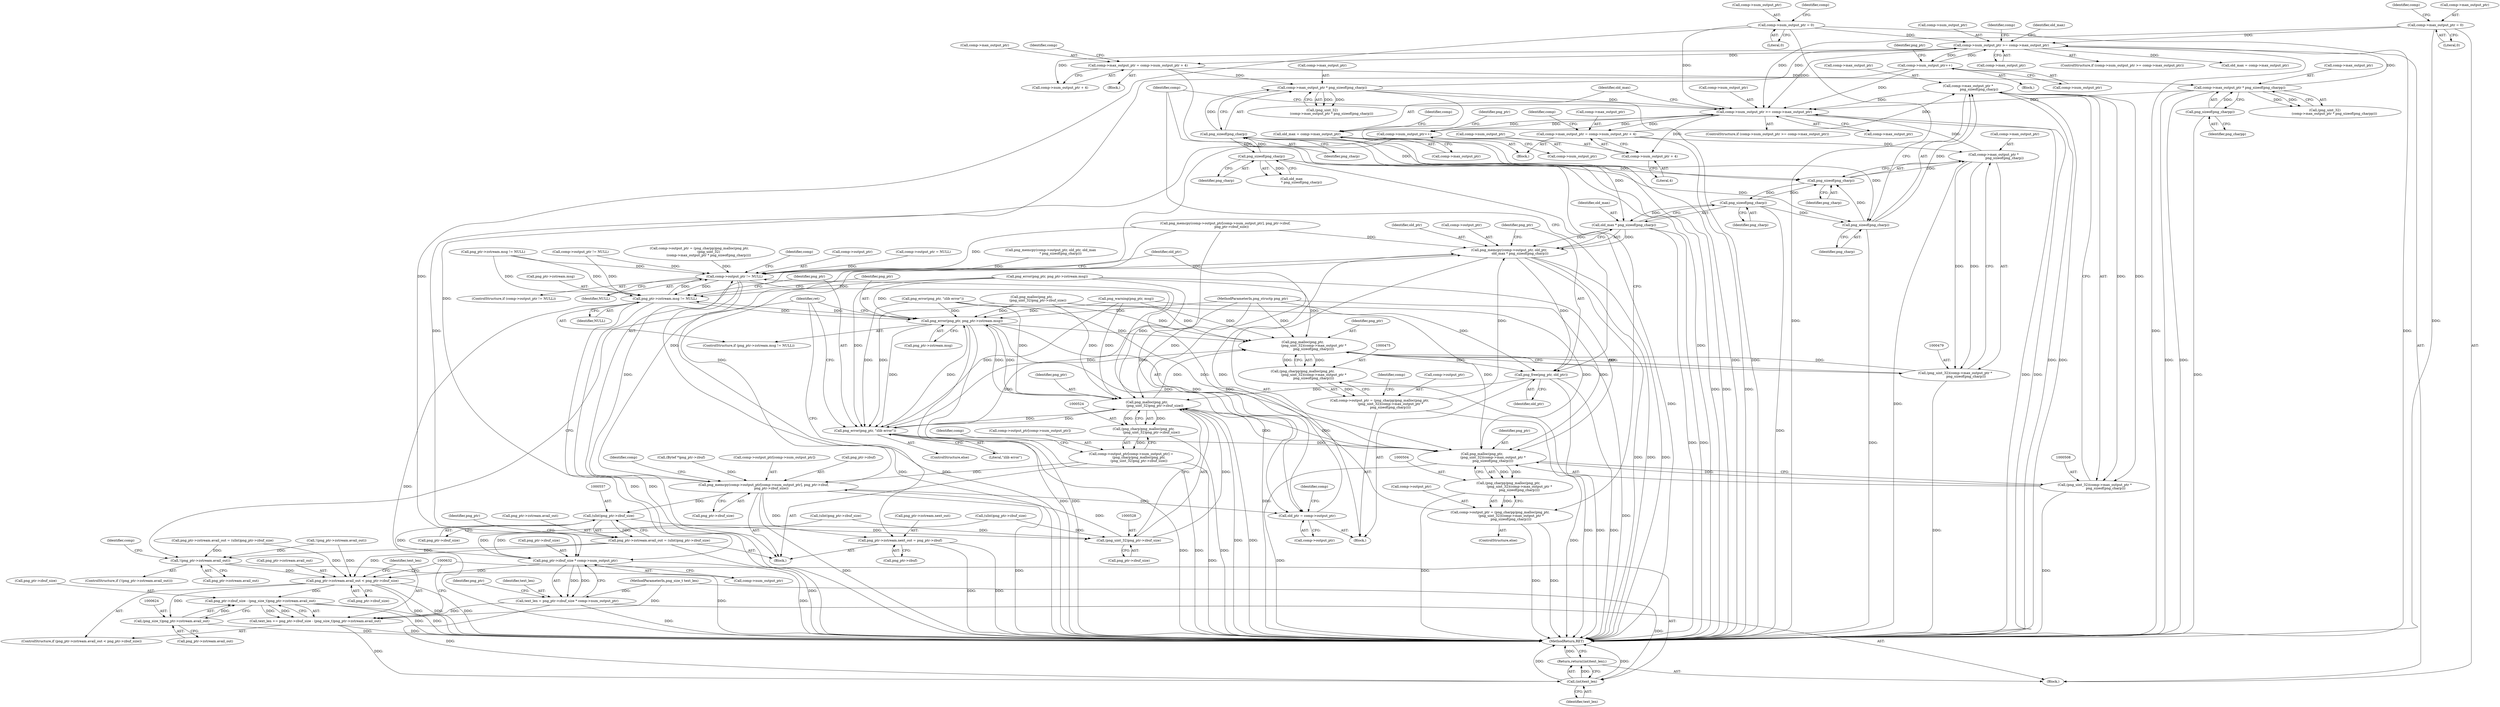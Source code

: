 digraph "0_Chrome_7f3d85b096f66870a15b37c2f40b219b2e292693_30@API" {
"1000509" [label="(Call,comp->max_output_ptr *\n                     png_sizeof(png_charp))"];
"1000448" [label="(Call,comp->max_output_ptr = comp->num_output_ptr + 4)"];
"1000434" [label="(Call,comp->num_output_ptr >= comp->max_output_ptr)"];
"1000128" [label="(Call,comp->num_output_ptr = 0)"];
"1000546" [label="(Call,comp->num_output_ptr++)"];
"1000381" [label="(Call,comp->num_output_ptr++)"];
"1000269" [label="(Call,comp->num_output_ptr >= comp->max_output_ptr)"];
"1000315" [label="(Call,comp->max_output_ptr * png_sizeof(png_charpp))"];
"1000283" [label="(Call,comp->max_output_ptr = comp->num_output_ptr + 4)"];
"1000319" [label="(Call,png_sizeof(png_charpp))"];
"1000133" [label="(Call,comp->max_output_ptr = 0)"];
"1000344" [label="(Call,comp->max_output_ptr * png_sizeof(png_charp))"];
"1000348" [label="(Call,png_sizeof(png_charp))"];
"1000328" [label="(Call,png_sizeof(png_charp))"];
"1000480" [label="(Call,comp->max_output_ptr *\n                     png_sizeof(png_charp))"];
"1000484" [label="(Call,png_sizeof(png_charp))"];
"1000493" [label="(Call,png_sizeof(png_charp))"];
"1000513" [label="(Call,png_sizeof(png_charp))"];
"1000509" [label="(Call,comp->max_output_ptr *\n                     png_sizeof(png_charp))"];
"1000443" [label="(Call,old_max = comp->max_output_ptr)"];
"1000491" [label="(Call,old_max * png_sizeof(png_charp))"];
"1000486" [label="(Call,png_memcpy(comp->output_ptr, old_ptr,\n                     old_max * png_sizeof(png_charp)))"];
"1000458" [label="(Call,comp->output_ptr != NULL)"];
"1000465" [label="(Call,old_ptr = comp->output_ptr)"];
"1000577" [label="(Call,png_ptr->zstream.msg != NULL)"];
"1000584" [label="(Call,png_error(png_ptr, png_ptr->zstream.msg))"];
"1000476" [label="(Call,png_malloc(png_ptr,\n                     (png_uint_32)(comp->max_output_ptr *\n                     png_sizeof(png_charp))))"];
"1000474" [label="(Call,(png_charpp)png_malloc(png_ptr,\n                     (png_uint_32)(comp->max_output_ptr *\n                     png_sizeof(png_charp))))"];
"1000470" [label="(Call,comp->output_ptr = (png_charpp)png_malloc(png_ptr,\n                     (png_uint_32)(comp->max_output_ptr *\n                     png_sizeof(png_charp))))"];
"1000495" [label="(Call,png_free(png_ptr, old_ptr))"];
"1000525" [label="(Call,png_malloc(png_ptr,\n               (png_uint_32)png_ptr->zbuf_size))"];
"1000505" [label="(Call,png_malloc(png_ptr,\n                     (png_uint_32)(comp->max_output_ptr *\n                     png_sizeof(png_charp))))"];
"1000503" [label="(Call,(png_charpp)png_malloc(png_ptr,\n                     (png_uint_32)(comp->max_output_ptr *\n                     png_sizeof(png_charp))))"];
"1000499" [label="(Call,comp->output_ptr = (png_charpp)png_malloc(png_ptr,\n                     (png_uint_32)(comp->max_output_ptr *\n                     png_sizeof(png_charp))))"];
"1000523" [label="(Call,(png_charp)png_malloc(png_ptr,\n               (png_uint_32)png_ptr->zbuf_size))"];
"1000515" [label="(Call,comp->output_ptr[comp->num_output_ptr] =\n               (png_charp)png_malloc(png_ptr,\n               (png_uint_32)png_ptr->zbuf_size))"];
"1000532" [label="(Call,png_memcpy(comp->output_ptr[comp->num_output_ptr], png_ptr->zbuf,\n               png_ptr->zbuf_size))"];
"1000556" [label="(Call,(uInt)png_ptr->zbuf_size)"];
"1000527" [label="(Call,(png_uint_32)png_ptr->zbuf_size)"];
"1000550" [label="(Call,png_ptr->zstream.avail_out = (uInt)png_ptr->zbuf_size)"];
"1000426" [label="(Call,!(png_ptr->zstream.avail_out))"];
"1000608" [label="(Call,png_ptr->zstream.avail_out < png_ptr->zbuf_size)"];
"1000619" [label="(Call,png_ptr->zbuf_size - (png_size_t)png_ptr->zstream.avail_out)"];
"1000617" [label="(Call,text_len += png_ptr->zbuf_size - (png_size_t)png_ptr->zstream.avail_out)"];
"1000631" [label="(Call,(int)text_len)"];
"1000630" [label="(Return,return((int)text_len);)"];
"1000623" [label="(Call,(png_size_t)png_ptr->zstream.avail_out)"];
"1000600" [label="(Call,png_ptr->zbuf_size * comp->num_output_ptr)"];
"1000598" [label="(Call,text_len = png_ptr->zbuf_size * comp->num_output_ptr)"];
"1000561" [label="(Call,png_ptr->zstream.next_out = png_ptr->zbuf)"];
"1000592" [label="(Call,png_error(png_ptr, \"zlib error\"))"];
"1000478" [label="(Call,(png_uint_32)(comp->max_output_ptr *\n                     png_sizeof(png_charp)))"];
"1000507" [label="(Call,(png_uint_32)(comp->max_output_ptr *\n                     png_sizeof(png_charp)))"];
"1000452" [label="(Call,comp->num_output_ptr + 4)"];
"1000457" [label="(ControlStructure,if (comp->output_ptr != NULL))"];
"1000287" [label="(Call,comp->num_output_ptr + 4)"];
"1000600" [label="(Call,png_ptr->zbuf_size * comp->num_output_ptr)"];
"1000592" [label="(Call,png_error(png_ptr, \"zlib error\"))"];
"1000609" [label="(Call,png_ptr->zstream.avail_out)"];
"1000315" [label="(Call,comp->max_output_ptr * png_sizeof(png_charpp))"];
"1000316" [label="(Call,comp->max_output_ptr)"];
"1000499" [label="(Call,comp->output_ptr = (png_charpp)png_malloc(png_ptr,\n                     (png_uint_32)(comp->max_output_ptr *\n                     png_sizeof(png_charp))))"];
"1000556" [label="(Call,(uInt)png_ptr->zbuf_size)"];
"1000465" [label="(Call,old_ptr = comp->output_ptr)"];
"1000320" [label="(Identifier,png_charpp)"];
"1000345" [label="(Call,comp->max_output_ptr)"];
"1000328" [label="(Call,png_sizeof(png_charp))"];
"1000293" [label="(Call,comp->output_ptr != NULL)"];
"1000593" [label="(Identifier,png_ptr)"];
"1000562" [label="(Call,png_ptr->zstream.next_out)"];
"1000630" [label="(Return,return((int)text_len);)"];
"1000543" [label="(Call,png_ptr->zbuf_size)"];
"1000509" [label="(Call,comp->max_output_ptr *\n                     png_sizeof(png_charp))"];
"1000463" [label="(Block,)"];
"1000625" [label="(Call,png_ptr->zstream.avail_out)"];
"1000584" [label="(Call,png_error(png_ptr, png_ptr->zstream.msg))"];
"1000497" [label="(Identifier,old_ptr)"];
"1000284" [label="(Call,comp->max_output_ptr)"];
"1000631" [label="(Call,(int)text_len)"];
"1000535" [label="(Identifier,comp)"];
"1000334" [label="(Call,comp->output_ptr = (png_charpp)png_malloc(png_ptr,\n                  (png_uint_32)\n                  (comp->max_output_ptr * png_sizeof(png_charp))))"];
"1000276" [label="(Block,)"];
"1000295" [label="(Identifier,comp)"];
"1000425" [label="(ControlStructure,if (!(png_ptr->zstream.avail_out)))"];
"1000478" [label="(Call,(png_uint_32)(comp->max_output_ptr *\n                     png_sizeof(png_charp)))"];
"1000614" [label="(Call,png_ptr->zbuf_size)"];
"1000329" [label="(Identifier,png_charp)"];
"1000525" [label="(Call,png_malloc(png_ptr,\n               (png_uint_32)png_ptr->zbuf_size))"];
"1000498" [label="(ControlStructure,else)"];
"1000385" [label="(Call,png_ptr->zstream.avail_out = (uInt)png_ptr->zbuf_size)"];
"1000273" [label="(Call,comp->max_output_ptr)"];
"1000547" [label="(Call,comp->num_output_ptr)"];
"1000481" [label="(Call,comp->max_output_ptr)"];
"1000532" [label="(Call,png_memcpy(comp->output_ptr[comp->num_output_ptr], png_ptr->zbuf,\n               png_ptr->zbuf_size))"];
"1000488" [label="(Identifier,comp)"];
"1000529" [label="(Call,png_ptr->zbuf_size)"];
"1000458" [label="(Call,comp->output_ptr != NULL)"];
"1000467" [label="(Call,comp->output_ptr)"];
"1000548" [label="(Identifier,comp)"];
"1000550" [label="(Call,png_ptr->zstream.avail_out = (uInt)png_ptr->zbuf_size)"];
"1000558" [label="(Call,png_ptr->zbuf_size)"];
"1000501" [label="(Identifier,comp)"];
"1000321" [label="(Call,png_memcpy(comp->output_ptr, old_ptr, old_max\n                   * png_sizeof(png_charp)))"];
"1000523" [label="(Call,(png_charp)png_malloc(png_ptr,\n               (png_uint_32)png_ptr->zbuf_size))"];
"1000618" [label="(Identifier,text_len)"];
"1000633" [label="(Identifier,text_len)"];
"1000617" [label="(Call,text_len += png_ptr->zbuf_size - (png_size_t)png_ptr->zstream.avail_out)"];
"1000441" [label="(Block,)"];
"1000466" [label="(Identifier,old_ptr)"];
"1000496" [label="(Identifier,png_ptr)"];
"1000526" [label="(Identifier,png_ptr)"];
"1000527" [label="(Call,(png_uint_32)png_ptr->zbuf_size)"];
"1000561" [label="(Call,png_ptr->zstream.next_out = png_ptr->zbuf)"];
"1000367" [label="(Call,png_memcpy(comp->output_ptr[comp->num_output_ptr], png_ptr->zbuf,\n            png_ptr->zbuf_size))"];
"1000342" [label="(Call,(png_uint_32)\n                  (comp->max_output_ptr * png_sizeof(png_charp)))"];
"1000491" [label="(Call,old_max * png_sizeof(png_charp))"];
"1000599" [label="(Identifier,text_len)"];
"1000432" [label="(Block,)"];
"1000551" [label="(Call,png_ptr->zstream.avail_out)"];
"1000477" [label="(Identifier,png_ptr)"];
"1000433" [label="(ControlStructure,if (comp->num_output_ptr >= comp->max_output_ptr))"];
"1000493" [label="(Call,png_sizeof(png_charp))"];
"1000353" [label="(Identifier,comp)"];
"1000510" [label="(Call,comp->max_output_ptr)"];
"1000476" [label="(Call,png_malloc(png_ptr,\n                     (png_uint_32)(comp->max_output_ptr *\n                     png_sizeof(png_charp))))"];
"1000578" [label="(Call,png_ptr->zstream.msg)"];
"1000444" [label="(Identifier,old_max)"];
"1000267" [label="(Block,)"];
"1000348" [label="(Call,png_sizeof(png_charp))"];
"1000494" [label="(Identifier,png_charp)"];
"1000462" [label="(Identifier,NULL)"];
"1000326" [label="(Call,old_max\n                   * png_sizeof(png_charp))"];
"1000382" [label="(Call,comp->num_output_ptr)"];
"1000619" [label="(Call,png_ptr->zbuf_size - (png_size_t)png_ptr->zstream.avail_out)"];
"1000221" [label="(Call,(Bytef *)png_ptr->zbuf)"];
"1000121" [label="(MethodParameterIn,png_structp png_ptr)"];
"1000456" [label="(Literal,4)"];
"1000567" [label="(Call,png_ptr->zbuf)"];
"1000585" [label="(Identifier,png_ptr)"];
"1000474" [label="(Call,(png_charpp)png_malloc(png_ptr,\n                     (png_uint_32)(comp->max_output_ptr *\n                     png_sizeof(png_charp))))"];
"1000129" [label="(Call,comp->num_output_ptr)"];
"1000601" [label="(Call,png_ptr->zbuf_size)"];
"1000344" [label="(Call,comp->max_output_ptr * png_sizeof(png_charp))"];
"1000128" [label="(Call,comp->num_output_ptr = 0)"];
"1000268" [label="(ControlStructure,if (comp->num_output_ptr >= comp->max_output_ptr))"];
"1000553" [label="(Identifier,png_ptr)"];
"1000443" [label="(Call,old_max = comp->max_output_ptr)"];
"1000533" [label="(Call,comp->output_ptr[comp->num_output_ptr])"];
"1000577" [label="(Call,png_ptr->zstream.msg != NULL)"];
"1000486" [label="(Call,png_memcpy(comp->output_ptr, old_ptr,\n                     old_max * png_sizeof(png_charp)))"];
"1000249" [label="(Call,png_error(png_ptr, png_ptr->zstream.msg))"];
"1000485" [label="(Identifier,png_charp)"];
"1000506" [label="(Identifier,png_ptr)"];
"1000515" [label="(Call,comp->output_ptr[comp->num_output_ptr] =\n               (png_charp)png_malloc(png_ptr,\n               (png_uint_32)png_ptr->zbuf_size))"];
"1000604" [label="(Call,comp->num_output_ptr)"];
"1000518" [label="(Identifier,comp)"];
"1000503" [label="(Call,(png_charpp)png_malloc(png_ptr,\n                     (png_uint_32)(comp->max_output_ptr *\n                     png_sizeof(png_charp))))"];
"1000583" [label="(Identifier,NULL)"];
"1000140" [label="(Identifier,comp)"];
"1000257" [label="(Call,png_error(png_ptr, \"zlib error\"))"];
"1000471" [label="(Call,comp->output_ptr)"];
"1000427" [label="(Call,png_ptr->zstream.avail_out)"];
"1000546" [label="(Call,comp->num_output_ptr++)"];
"1000620" [label="(Call,png_ptr->zbuf_size)"];
"1000449" [label="(Call,comp->max_output_ptr)"];
"1000470" [label="(Call,comp->output_ptr = (png_charpp)png_malloc(png_ptr,\n                     (png_uint_32)(comp->max_output_ptr *\n                     png_sizeof(png_charp))))"];
"1000137" [label="(Literal,0)"];
"1000436" [label="(Identifier,comp)"];
"1000381" [label="(Call,comp->num_output_ptr++)"];
"1000634" [label="(MethodReturn,RET)"];
"1000507" [label="(Call,(png_uint_32)(comp->max_output_ptr *\n                     png_sizeof(png_charp)))"];
"1000319" [label="(Call,png_sizeof(png_charpp))"];
"1000564" [label="(Identifier,png_ptr)"];
"1000586" [label="(Call,png_ptr->zstream.msg)"];
"1000495" [label="(Call,png_free(png_ptr, old_ptr))"];
"1000445" [label="(Call,comp->max_output_ptr)"];
"1000623" [label="(Call,(png_size_t)png_ptr->zstream.avail_out)"];
"1000349" [label="(Identifier,png_charp)"];
"1000490" [label="(Identifier,old_ptr)"];
"1000210" [label="(Call,(uInt)png_ptr->zbuf_size)"];
"1000391" [label="(Call,(uInt)png_ptr->zbuf_size)"];
"1000126" [label="(Block,)"];
"1000279" [label="(Identifier,old_max)"];
"1000434" [label="(Call,comp->num_output_ptr >= comp->max_output_ptr)"];
"1000598" [label="(Call,text_len = png_ptr->zbuf_size * comp->num_output_ptr)"];
"1000135" [label="(Identifier,comp)"];
"1000459" [label="(Call,comp->output_ptr)"];
"1000269" [label="(Call,comp->num_output_ptr >= comp->max_output_ptr)"];
"1000448" [label="(Call,comp->max_output_ptr = comp->num_output_ptr + 4)"];
"1000138" [label="(Call,comp->output_ptr = NULL)"];
"1000438" [label="(Call,comp->max_output_ptr)"];
"1000450" [label="(Identifier,comp)"];
"1000261" [label="(Call,!(png_ptr->zstream.avail_out))"];
"1000516" [label="(Call,comp->output_ptr[comp->num_output_ptr])"];
"1000278" [label="(Call,old_max = comp->max_output_ptr)"];
"1000426" [label="(Call,!(png_ptr->zstream.avail_out))"];
"1000360" [label="(Call,png_malloc(png_ptr,\n            (png_uint_32)png_ptr->zbuf_size))"];
"1000472" [label="(Identifier,comp)"];
"1000453" [label="(Call,comp->num_output_ptr)"];
"1000270" [label="(Call,comp->num_output_ptr)"];
"1000514" [label="(Identifier,png_charp)"];
"1000313" [label="(Call,(png_uint_32)\n                  (comp->max_output_ptr * png_sizeof(png_charpp)))"];
"1000607" [label="(ControlStructure,if (png_ptr->zstream.avail_out < png_ptr->zbuf_size))"];
"1000435" [label="(Call,comp->num_output_ptr)"];
"1000594" [label="(Literal,\"zlib error\")"];
"1000388" [label="(Identifier,png_ptr)"];
"1000242" [label="(Call,png_ptr->zstream.msg != NULL)"];
"1000591" [label="(ControlStructure,else)"];
"1000596" [label="(Identifier,ret)"];
"1000608" [label="(Call,png_ptr->zstream.avail_out < png_ptr->zbuf_size)"];
"1000132" [label="(Literal,0)"];
"1000487" [label="(Call,comp->output_ptr)"];
"1000540" [label="(Call,png_ptr->zbuf)"];
"1000460" [label="(Identifier,comp)"];
"1000505" [label="(Call,png_malloc(png_ptr,\n                     (png_uint_32)(comp->max_output_ptr *\n                     png_sizeof(png_charp))))"];
"1000492" [label="(Identifier,old_max)"];
"1000500" [label="(Call,comp->output_ptr)"];
"1000480" [label="(Call,comp->max_output_ptr *\n                     png_sizeof(png_charp))"];
"1000283" [label="(Call,comp->max_output_ptr = comp->num_output_ptr + 4)"];
"1000123" [label="(MethodParameterIn,png_size_t text_len)"];
"1000133" [label="(Call,comp->max_output_ptr = 0)"];
"1000484" [label="(Call,png_sizeof(png_charp))"];
"1000576" [label="(ControlStructure,if (png_ptr->zstream.msg != NULL))"];
"1000611" [label="(Identifier,png_ptr)"];
"1000183" [label="(Call,png_warning(png_ptr, msg))"];
"1000134" [label="(Call,comp->max_output_ptr)"];
"1000513" [label="(Call,png_sizeof(png_charp))"];
"1000452" [label="(Call,comp->num_output_ptr + 4)"];
"1000509" -> "1000507"  [label="AST: "];
"1000509" -> "1000513"  [label="CFG: "];
"1000510" -> "1000509"  [label="AST: "];
"1000513" -> "1000509"  [label="AST: "];
"1000507" -> "1000509"  [label="CFG: "];
"1000509" -> "1000634"  [label="DDG: "];
"1000509" -> "1000634"  [label="DDG: "];
"1000509" -> "1000434"  [label="DDG: "];
"1000509" -> "1000507"  [label="DDG: "];
"1000509" -> "1000507"  [label="DDG: "];
"1000448" -> "1000509"  [label="DDG: "];
"1000513" -> "1000509"  [label="DDG: "];
"1000448" -> "1000441"  [label="AST: "];
"1000448" -> "1000452"  [label="CFG: "];
"1000449" -> "1000448"  [label="AST: "];
"1000452" -> "1000448"  [label="AST: "];
"1000460" -> "1000448"  [label="CFG: "];
"1000448" -> "1000634"  [label="DDG: "];
"1000434" -> "1000448"  [label="DDG: "];
"1000448" -> "1000480"  [label="DDG: "];
"1000434" -> "1000433"  [label="AST: "];
"1000434" -> "1000438"  [label="CFG: "];
"1000435" -> "1000434"  [label="AST: "];
"1000438" -> "1000434"  [label="AST: "];
"1000444" -> "1000434"  [label="CFG: "];
"1000518" -> "1000434"  [label="CFG: "];
"1000434" -> "1000634"  [label="DDG: "];
"1000434" -> "1000634"  [label="DDG: "];
"1000128" -> "1000434"  [label="DDG: "];
"1000546" -> "1000434"  [label="DDG: "];
"1000381" -> "1000434"  [label="DDG: "];
"1000315" -> "1000434"  [label="DDG: "];
"1000133" -> "1000434"  [label="DDG: "];
"1000269" -> "1000434"  [label="DDG: "];
"1000344" -> "1000434"  [label="DDG: "];
"1000480" -> "1000434"  [label="DDG: "];
"1000434" -> "1000443"  [label="DDG: "];
"1000434" -> "1000452"  [label="DDG: "];
"1000434" -> "1000546"  [label="DDG: "];
"1000128" -> "1000126"  [label="AST: "];
"1000128" -> "1000132"  [label="CFG: "];
"1000129" -> "1000128"  [label="AST: "];
"1000132" -> "1000128"  [label="AST: "];
"1000135" -> "1000128"  [label="CFG: "];
"1000128" -> "1000634"  [label="DDG: "];
"1000128" -> "1000269"  [label="DDG: "];
"1000128" -> "1000600"  [label="DDG: "];
"1000546" -> "1000432"  [label="AST: "];
"1000546" -> "1000547"  [label="CFG: "];
"1000547" -> "1000546"  [label="AST: "];
"1000553" -> "1000546"  [label="CFG: "];
"1000546" -> "1000600"  [label="DDG: "];
"1000381" -> "1000267"  [label="AST: "];
"1000381" -> "1000382"  [label="CFG: "];
"1000382" -> "1000381"  [label="AST: "];
"1000388" -> "1000381"  [label="CFG: "];
"1000381" -> "1000269"  [label="DDG: "];
"1000269" -> "1000381"  [label="DDG: "];
"1000381" -> "1000600"  [label="DDG: "];
"1000269" -> "1000268"  [label="AST: "];
"1000269" -> "1000273"  [label="CFG: "];
"1000270" -> "1000269"  [label="AST: "];
"1000273" -> "1000269"  [label="AST: "];
"1000279" -> "1000269"  [label="CFG: "];
"1000353" -> "1000269"  [label="CFG: "];
"1000269" -> "1000634"  [label="DDG: "];
"1000269" -> "1000634"  [label="DDG: "];
"1000315" -> "1000269"  [label="DDG: "];
"1000133" -> "1000269"  [label="DDG: "];
"1000344" -> "1000269"  [label="DDG: "];
"1000269" -> "1000278"  [label="DDG: "];
"1000269" -> "1000283"  [label="DDG: "];
"1000269" -> "1000287"  [label="DDG: "];
"1000315" -> "1000313"  [label="AST: "];
"1000315" -> "1000319"  [label="CFG: "];
"1000316" -> "1000315"  [label="AST: "];
"1000319" -> "1000315"  [label="AST: "];
"1000313" -> "1000315"  [label="CFG: "];
"1000315" -> "1000634"  [label="DDG: "];
"1000315" -> "1000634"  [label="DDG: "];
"1000315" -> "1000313"  [label="DDG: "];
"1000315" -> "1000313"  [label="DDG: "];
"1000283" -> "1000315"  [label="DDG: "];
"1000319" -> "1000315"  [label="DDG: "];
"1000283" -> "1000276"  [label="AST: "];
"1000283" -> "1000287"  [label="CFG: "];
"1000284" -> "1000283"  [label="AST: "];
"1000287" -> "1000283"  [label="AST: "];
"1000295" -> "1000283"  [label="CFG: "];
"1000283" -> "1000634"  [label="DDG: "];
"1000283" -> "1000344"  [label="DDG: "];
"1000319" -> "1000320"  [label="CFG: "];
"1000320" -> "1000319"  [label="AST: "];
"1000319" -> "1000634"  [label="DDG: "];
"1000133" -> "1000126"  [label="AST: "];
"1000133" -> "1000137"  [label="CFG: "];
"1000134" -> "1000133"  [label="AST: "];
"1000137" -> "1000133"  [label="AST: "];
"1000140" -> "1000133"  [label="CFG: "];
"1000133" -> "1000634"  [label="DDG: "];
"1000344" -> "1000342"  [label="AST: "];
"1000344" -> "1000348"  [label="CFG: "];
"1000345" -> "1000344"  [label="AST: "];
"1000348" -> "1000344"  [label="AST: "];
"1000342" -> "1000344"  [label="CFG: "];
"1000344" -> "1000634"  [label="DDG: "];
"1000344" -> "1000634"  [label="DDG: "];
"1000344" -> "1000342"  [label="DDG: "];
"1000344" -> "1000342"  [label="DDG: "];
"1000348" -> "1000344"  [label="DDG: "];
"1000348" -> "1000349"  [label="CFG: "];
"1000349" -> "1000348"  [label="AST: "];
"1000348" -> "1000634"  [label="DDG: "];
"1000348" -> "1000328"  [label="DDG: "];
"1000328" -> "1000348"  [label="DDG: "];
"1000348" -> "1000484"  [label="DDG: "];
"1000348" -> "1000513"  [label="DDG: "];
"1000328" -> "1000326"  [label="AST: "];
"1000328" -> "1000329"  [label="CFG: "];
"1000329" -> "1000328"  [label="AST: "];
"1000326" -> "1000328"  [label="CFG: "];
"1000328" -> "1000634"  [label="DDG: "];
"1000328" -> "1000326"  [label="DDG: "];
"1000328" -> "1000484"  [label="DDG: "];
"1000328" -> "1000513"  [label="DDG: "];
"1000480" -> "1000478"  [label="AST: "];
"1000480" -> "1000484"  [label="CFG: "];
"1000481" -> "1000480"  [label="AST: "];
"1000484" -> "1000480"  [label="AST: "];
"1000478" -> "1000480"  [label="CFG: "];
"1000480" -> "1000634"  [label="DDG: "];
"1000480" -> "1000478"  [label="DDG: "];
"1000480" -> "1000478"  [label="DDG: "];
"1000484" -> "1000480"  [label="DDG: "];
"1000484" -> "1000485"  [label="CFG: "];
"1000485" -> "1000484"  [label="AST: "];
"1000493" -> "1000484"  [label="DDG: "];
"1000513" -> "1000484"  [label="DDG: "];
"1000484" -> "1000493"  [label="DDG: "];
"1000493" -> "1000491"  [label="AST: "];
"1000493" -> "1000494"  [label="CFG: "];
"1000494" -> "1000493"  [label="AST: "];
"1000491" -> "1000493"  [label="CFG: "];
"1000493" -> "1000634"  [label="DDG: "];
"1000493" -> "1000491"  [label="DDG: "];
"1000493" -> "1000513"  [label="DDG: "];
"1000513" -> "1000514"  [label="CFG: "];
"1000514" -> "1000513"  [label="AST: "];
"1000513" -> "1000634"  [label="DDG: "];
"1000443" -> "1000441"  [label="AST: "];
"1000443" -> "1000445"  [label="CFG: "];
"1000444" -> "1000443"  [label="AST: "];
"1000445" -> "1000443"  [label="AST: "];
"1000450" -> "1000443"  [label="CFG: "];
"1000443" -> "1000634"  [label="DDG: "];
"1000443" -> "1000491"  [label="DDG: "];
"1000491" -> "1000486"  [label="AST: "];
"1000492" -> "1000491"  [label="AST: "];
"1000486" -> "1000491"  [label="CFG: "];
"1000491" -> "1000634"  [label="DDG: "];
"1000491" -> "1000634"  [label="DDG: "];
"1000491" -> "1000486"  [label="DDG: "];
"1000491" -> "1000486"  [label="DDG: "];
"1000486" -> "1000463"  [label="AST: "];
"1000487" -> "1000486"  [label="AST: "];
"1000490" -> "1000486"  [label="AST: "];
"1000496" -> "1000486"  [label="CFG: "];
"1000486" -> "1000634"  [label="DDG: "];
"1000486" -> "1000634"  [label="DDG: "];
"1000486" -> "1000634"  [label="DDG: "];
"1000486" -> "1000458"  [label="DDG: "];
"1000532" -> "1000486"  [label="DDG: "];
"1000367" -> "1000486"  [label="DDG: "];
"1000470" -> "1000486"  [label="DDG: "];
"1000465" -> "1000486"  [label="DDG: "];
"1000486" -> "1000495"  [label="DDG: "];
"1000458" -> "1000457"  [label="AST: "];
"1000458" -> "1000462"  [label="CFG: "];
"1000459" -> "1000458"  [label="AST: "];
"1000462" -> "1000458"  [label="AST: "];
"1000466" -> "1000458"  [label="CFG: "];
"1000501" -> "1000458"  [label="CFG: "];
"1000458" -> "1000634"  [label="DDG: "];
"1000458" -> "1000634"  [label="DDG: "];
"1000532" -> "1000458"  [label="DDG: "];
"1000138" -> "1000458"  [label="DDG: "];
"1000367" -> "1000458"  [label="DDG: "];
"1000499" -> "1000458"  [label="DDG: "];
"1000321" -> "1000458"  [label="DDG: "];
"1000334" -> "1000458"  [label="DDG: "];
"1000242" -> "1000458"  [label="DDG: "];
"1000577" -> "1000458"  [label="DDG: "];
"1000293" -> "1000458"  [label="DDG: "];
"1000458" -> "1000465"  [label="DDG: "];
"1000458" -> "1000577"  [label="DDG: "];
"1000465" -> "1000463"  [label="AST: "];
"1000465" -> "1000467"  [label="CFG: "];
"1000466" -> "1000465"  [label="AST: "];
"1000467" -> "1000465"  [label="AST: "];
"1000472" -> "1000465"  [label="CFG: "];
"1000532" -> "1000465"  [label="DDG: "];
"1000367" -> "1000465"  [label="DDG: "];
"1000577" -> "1000576"  [label="AST: "];
"1000577" -> "1000583"  [label="CFG: "];
"1000578" -> "1000577"  [label="AST: "];
"1000583" -> "1000577"  [label="AST: "];
"1000585" -> "1000577"  [label="CFG: "];
"1000593" -> "1000577"  [label="CFG: "];
"1000577" -> "1000634"  [label="DDG: "];
"1000577" -> "1000634"  [label="DDG: "];
"1000577" -> "1000634"  [label="DDG: "];
"1000249" -> "1000577"  [label="DDG: "];
"1000584" -> "1000577"  [label="DDG: "];
"1000242" -> "1000577"  [label="DDG: "];
"1000242" -> "1000577"  [label="DDG: "];
"1000293" -> "1000577"  [label="DDG: "];
"1000577" -> "1000584"  [label="DDG: "];
"1000584" -> "1000576"  [label="AST: "];
"1000584" -> "1000586"  [label="CFG: "];
"1000585" -> "1000584"  [label="AST: "];
"1000586" -> "1000584"  [label="AST: "];
"1000596" -> "1000584"  [label="CFG: "];
"1000584" -> "1000634"  [label="DDG: "];
"1000584" -> "1000634"  [label="DDG: "];
"1000584" -> "1000634"  [label="DDG: "];
"1000584" -> "1000476"  [label="DDG: "];
"1000584" -> "1000505"  [label="DDG: "];
"1000584" -> "1000525"  [label="DDG: "];
"1000360" -> "1000584"  [label="DDG: "];
"1000183" -> "1000584"  [label="DDG: "];
"1000257" -> "1000584"  [label="DDG: "];
"1000525" -> "1000584"  [label="DDG: "];
"1000249" -> "1000584"  [label="DDG: "];
"1000592" -> "1000584"  [label="DDG: "];
"1000121" -> "1000584"  [label="DDG: "];
"1000584" -> "1000592"  [label="DDG: "];
"1000476" -> "1000474"  [label="AST: "];
"1000476" -> "1000478"  [label="CFG: "];
"1000477" -> "1000476"  [label="AST: "];
"1000478" -> "1000476"  [label="AST: "];
"1000474" -> "1000476"  [label="CFG: "];
"1000476" -> "1000634"  [label="DDG: "];
"1000476" -> "1000474"  [label="DDG: "];
"1000476" -> "1000474"  [label="DDG: "];
"1000360" -> "1000476"  [label="DDG: "];
"1000183" -> "1000476"  [label="DDG: "];
"1000257" -> "1000476"  [label="DDG: "];
"1000525" -> "1000476"  [label="DDG: "];
"1000249" -> "1000476"  [label="DDG: "];
"1000592" -> "1000476"  [label="DDG: "];
"1000121" -> "1000476"  [label="DDG: "];
"1000478" -> "1000476"  [label="DDG: "];
"1000476" -> "1000495"  [label="DDG: "];
"1000474" -> "1000470"  [label="AST: "];
"1000475" -> "1000474"  [label="AST: "];
"1000470" -> "1000474"  [label="CFG: "];
"1000474" -> "1000634"  [label="DDG: "];
"1000474" -> "1000470"  [label="DDG: "];
"1000470" -> "1000463"  [label="AST: "];
"1000471" -> "1000470"  [label="AST: "];
"1000488" -> "1000470"  [label="CFG: "];
"1000470" -> "1000634"  [label="DDG: "];
"1000495" -> "1000463"  [label="AST: "];
"1000495" -> "1000497"  [label="CFG: "];
"1000496" -> "1000495"  [label="AST: "];
"1000497" -> "1000495"  [label="AST: "];
"1000518" -> "1000495"  [label="CFG: "];
"1000495" -> "1000634"  [label="DDG: "];
"1000495" -> "1000634"  [label="DDG: "];
"1000121" -> "1000495"  [label="DDG: "];
"1000495" -> "1000525"  [label="DDG: "];
"1000525" -> "1000523"  [label="AST: "];
"1000525" -> "1000527"  [label="CFG: "];
"1000526" -> "1000525"  [label="AST: "];
"1000527" -> "1000525"  [label="AST: "];
"1000523" -> "1000525"  [label="CFG: "];
"1000525" -> "1000634"  [label="DDG: "];
"1000525" -> "1000634"  [label="DDG: "];
"1000525" -> "1000505"  [label="DDG: "];
"1000525" -> "1000523"  [label="DDG: "];
"1000525" -> "1000523"  [label="DDG: "];
"1000360" -> "1000525"  [label="DDG: "];
"1000505" -> "1000525"  [label="DDG: "];
"1000183" -> "1000525"  [label="DDG: "];
"1000257" -> "1000525"  [label="DDG: "];
"1000249" -> "1000525"  [label="DDG: "];
"1000592" -> "1000525"  [label="DDG: "];
"1000121" -> "1000525"  [label="DDG: "];
"1000527" -> "1000525"  [label="DDG: "];
"1000525" -> "1000592"  [label="DDG: "];
"1000505" -> "1000503"  [label="AST: "];
"1000505" -> "1000507"  [label="CFG: "];
"1000506" -> "1000505"  [label="AST: "];
"1000507" -> "1000505"  [label="AST: "];
"1000503" -> "1000505"  [label="CFG: "];
"1000505" -> "1000634"  [label="DDG: "];
"1000505" -> "1000503"  [label="DDG: "];
"1000505" -> "1000503"  [label="DDG: "];
"1000360" -> "1000505"  [label="DDG: "];
"1000183" -> "1000505"  [label="DDG: "];
"1000257" -> "1000505"  [label="DDG: "];
"1000249" -> "1000505"  [label="DDG: "];
"1000592" -> "1000505"  [label="DDG: "];
"1000121" -> "1000505"  [label="DDG: "];
"1000507" -> "1000505"  [label="DDG: "];
"1000503" -> "1000499"  [label="AST: "];
"1000504" -> "1000503"  [label="AST: "];
"1000499" -> "1000503"  [label="CFG: "];
"1000503" -> "1000634"  [label="DDG: "];
"1000503" -> "1000499"  [label="DDG: "];
"1000499" -> "1000498"  [label="AST: "];
"1000500" -> "1000499"  [label="AST: "];
"1000518" -> "1000499"  [label="CFG: "];
"1000499" -> "1000634"  [label="DDG: "];
"1000499" -> "1000634"  [label="DDG: "];
"1000523" -> "1000515"  [label="AST: "];
"1000524" -> "1000523"  [label="AST: "];
"1000515" -> "1000523"  [label="CFG: "];
"1000523" -> "1000634"  [label="DDG: "];
"1000523" -> "1000515"  [label="DDG: "];
"1000515" -> "1000432"  [label="AST: "];
"1000516" -> "1000515"  [label="AST: "];
"1000535" -> "1000515"  [label="CFG: "];
"1000515" -> "1000634"  [label="DDG: "];
"1000515" -> "1000532"  [label="DDG: "];
"1000532" -> "1000432"  [label="AST: "];
"1000532" -> "1000543"  [label="CFG: "];
"1000533" -> "1000532"  [label="AST: "];
"1000540" -> "1000532"  [label="AST: "];
"1000543" -> "1000532"  [label="AST: "];
"1000548" -> "1000532"  [label="CFG: "];
"1000532" -> "1000634"  [label="DDG: "];
"1000532" -> "1000634"  [label="DDG: "];
"1000221" -> "1000532"  [label="DDG: "];
"1000367" -> "1000532"  [label="DDG: "];
"1000527" -> "1000532"  [label="DDG: "];
"1000532" -> "1000556"  [label="DDG: "];
"1000532" -> "1000561"  [label="DDG: "];
"1000556" -> "1000550"  [label="AST: "];
"1000556" -> "1000558"  [label="CFG: "];
"1000557" -> "1000556"  [label="AST: "];
"1000558" -> "1000556"  [label="AST: "];
"1000550" -> "1000556"  [label="CFG: "];
"1000556" -> "1000527"  [label="DDG: "];
"1000556" -> "1000550"  [label="DDG: "];
"1000556" -> "1000600"  [label="DDG: "];
"1000527" -> "1000529"  [label="CFG: "];
"1000528" -> "1000527"  [label="AST: "];
"1000529" -> "1000527"  [label="AST: "];
"1000391" -> "1000527"  [label="DDG: "];
"1000210" -> "1000527"  [label="DDG: "];
"1000550" -> "1000432"  [label="AST: "];
"1000551" -> "1000550"  [label="AST: "];
"1000564" -> "1000550"  [label="CFG: "];
"1000550" -> "1000634"  [label="DDG: "];
"1000550" -> "1000426"  [label="DDG: "];
"1000550" -> "1000608"  [label="DDG: "];
"1000426" -> "1000425"  [label="AST: "];
"1000426" -> "1000427"  [label="CFG: "];
"1000427" -> "1000426"  [label="AST: "];
"1000596" -> "1000426"  [label="CFG: "];
"1000436" -> "1000426"  [label="CFG: "];
"1000426" -> "1000634"  [label="DDG: "];
"1000261" -> "1000426"  [label="DDG: "];
"1000385" -> "1000426"  [label="DDG: "];
"1000426" -> "1000608"  [label="DDG: "];
"1000608" -> "1000607"  [label="AST: "];
"1000608" -> "1000614"  [label="CFG: "];
"1000609" -> "1000608"  [label="AST: "];
"1000614" -> "1000608"  [label="AST: "];
"1000618" -> "1000608"  [label="CFG: "];
"1000632" -> "1000608"  [label="CFG: "];
"1000608" -> "1000634"  [label="DDG: "];
"1000608" -> "1000634"  [label="DDG: "];
"1000608" -> "1000634"  [label="DDG: "];
"1000261" -> "1000608"  [label="DDG: "];
"1000385" -> "1000608"  [label="DDG: "];
"1000600" -> "1000608"  [label="DDG: "];
"1000608" -> "1000619"  [label="DDG: "];
"1000608" -> "1000623"  [label="DDG: "];
"1000619" -> "1000617"  [label="AST: "];
"1000619" -> "1000623"  [label="CFG: "];
"1000620" -> "1000619"  [label="AST: "];
"1000623" -> "1000619"  [label="AST: "];
"1000617" -> "1000619"  [label="CFG: "];
"1000619" -> "1000634"  [label="DDG: "];
"1000619" -> "1000634"  [label="DDG: "];
"1000619" -> "1000617"  [label="DDG: "];
"1000619" -> "1000617"  [label="DDG: "];
"1000623" -> "1000619"  [label="DDG: "];
"1000617" -> "1000607"  [label="AST: "];
"1000618" -> "1000617"  [label="AST: "];
"1000632" -> "1000617"  [label="CFG: "];
"1000617" -> "1000634"  [label="DDG: "];
"1000598" -> "1000617"  [label="DDG: "];
"1000123" -> "1000617"  [label="DDG: "];
"1000617" -> "1000631"  [label="DDG: "];
"1000631" -> "1000630"  [label="AST: "];
"1000631" -> "1000633"  [label="CFG: "];
"1000632" -> "1000631"  [label="AST: "];
"1000633" -> "1000631"  [label="AST: "];
"1000630" -> "1000631"  [label="CFG: "];
"1000631" -> "1000634"  [label="DDG: "];
"1000631" -> "1000634"  [label="DDG: "];
"1000631" -> "1000630"  [label="DDG: "];
"1000598" -> "1000631"  [label="DDG: "];
"1000123" -> "1000631"  [label="DDG: "];
"1000630" -> "1000126"  [label="AST: "];
"1000634" -> "1000630"  [label="CFG: "];
"1000630" -> "1000634"  [label="DDG: "];
"1000623" -> "1000625"  [label="CFG: "];
"1000624" -> "1000623"  [label="AST: "];
"1000625" -> "1000623"  [label="AST: "];
"1000623" -> "1000634"  [label="DDG: "];
"1000600" -> "1000598"  [label="AST: "];
"1000600" -> "1000604"  [label="CFG: "];
"1000601" -> "1000600"  [label="AST: "];
"1000604" -> "1000600"  [label="AST: "];
"1000598" -> "1000600"  [label="CFG: "];
"1000600" -> "1000634"  [label="DDG: "];
"1000600" -> "1000598"  [label="DDG: "];
"1000600" -> "1000598"  [label="DDG: "];
"1000391" -> "1000600"  [label="DDG: "];
"1000210" -> "1000600"  [label="DDG: "];
"1000598" -> "1000126"  [label="AST: "];
"1000599" -> "1000598"  [label="AST: "];
"1000611" -> "1000598"  [label="CFG: "];
"1000598" -> "1000634"  [label="DDG: "];
"1000123" -> "1000598"  [label="DDG: "];
"1000561" -> "1000432"  [label="AST: "];
"1000561" -> "1000567"  [label="CFG: "];
"1000562" -> "1000561"  [label="AST: "];
"1000567" -> "1000561"  [label="AST: "];
"1000596" -> "1000561"  [label="CFG: "];
"1000561" -> "1000634"  [label="DDG: "];
"1000561" -> "1000634"  [label="DDG: "];
"1000592" -> "1000591"  [label="AST: "];
"1000592" -> "1000594"  [label="CFG: "];
"1000593" -> "1000592"  [label="AST: "];
"1000594" -> "1000592"  [label="AST: "];
"1000596" -> "1000592"  [label="CFG: "];
"1000592" -> "1000634"  [label="DDG: "];
"1000592" -> "1000634"  [label="DDG: "];
"1000360" -> "1000592"  [label="DDG: "];
"1000183" -> "1000592"  [label="DDG: "];
"1000257" -> "1000592"  [label="DDG: "];
"1000249" -> "1000592"  [label="DDG: "];
"1000121" -> "1000592"  [label="DDG: "];
"1000479" -> "1000478"  [label="AST: "];
"1000478" -> "1000634"  [label="DDG: "];
"1000508" -> "1000507"  [label="AST: "];
"1000507" -> "1000634"  [label="DDG: "];
"1000452" -> "1000456"  [label="CFG: "];
"1000453" -> "1000452"  [label="AST: "];
"1000456" -> "1000452"  [label="AST: "];
}
